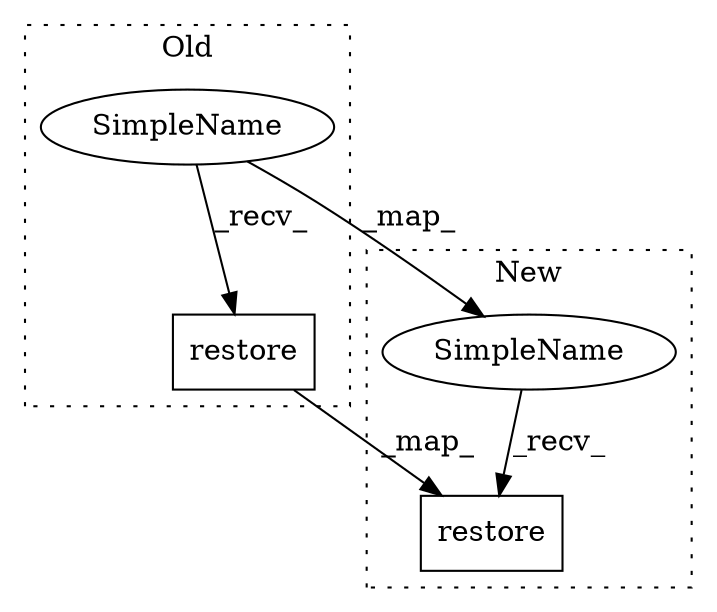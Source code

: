 digraph G {
subgraph cluster0 {
1 [label="restore" a="32" s="1989,2034" l="8,1" shape="box"];
3 [label="SimpleName" a="42" s="1945" l="5" shape="ellipse"];
label = "Old";
style="dotted";
}
subgraph cluster1 {
2 [label="restore" a="32" s="1989,2036" l="8,1" shape="box"];
4 [label="SimpleName" a="42" s="1945" l="5" shape="ellipse"];
label = "New";
style="dotted";
}
1 -> 2 [label="_map_"];
3 -> 1 [label="_recv_"];
3 -> 4 [label="_map_"];
4 -> 2 [label="_recv_"];
}